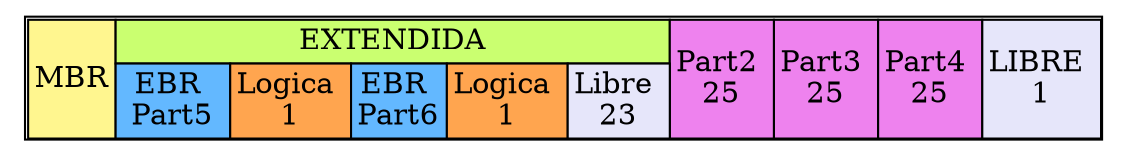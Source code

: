 digraph G {
node[shape=none]
start[label=<<table CELLSPACING="0"><tr>
<td bgcolor="khaki1" rowspan="2">MBR</td>
<td bgcolor="darkolivegreen1" colspan="5">EXTENDIDA</td>
<td bgcolor="violet" rowspan="2">Part2 <br/>25</td>
<td bgcolor="violet" rowspan="2">Part3 <br/>25</td>
<td bgcolor="violet" rowspan="2">Part4 <br/>25</td>
<td bgcolor="lavender" rowspan="2">LIBRE <br/>1</td>
</tr>
<tr>
<td bgcolor="steelblue1" rowspan="1">EBR <br/> Part5 </td>
<td bgcolor="tan1" rowspan="1">Logica <br/> 1 </td>
<td bgcolor="steelblue1" rowspan="1">EBR <br/>Part6</td>
<td bgcolor="tan1" rowspan="1">Logica <br/>1</td>
<td bgcolor="lavender" rowspan="1">Libre <br/>23</td>
</tr>

</table>>];
}
